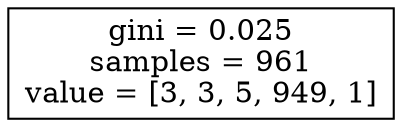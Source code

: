 digraph Tree {
node [shape=box] ;
0 [label="gini = 0.025\nsamples = 961\nvalue = [3, 3, 5, 949, 1]"] ;
}